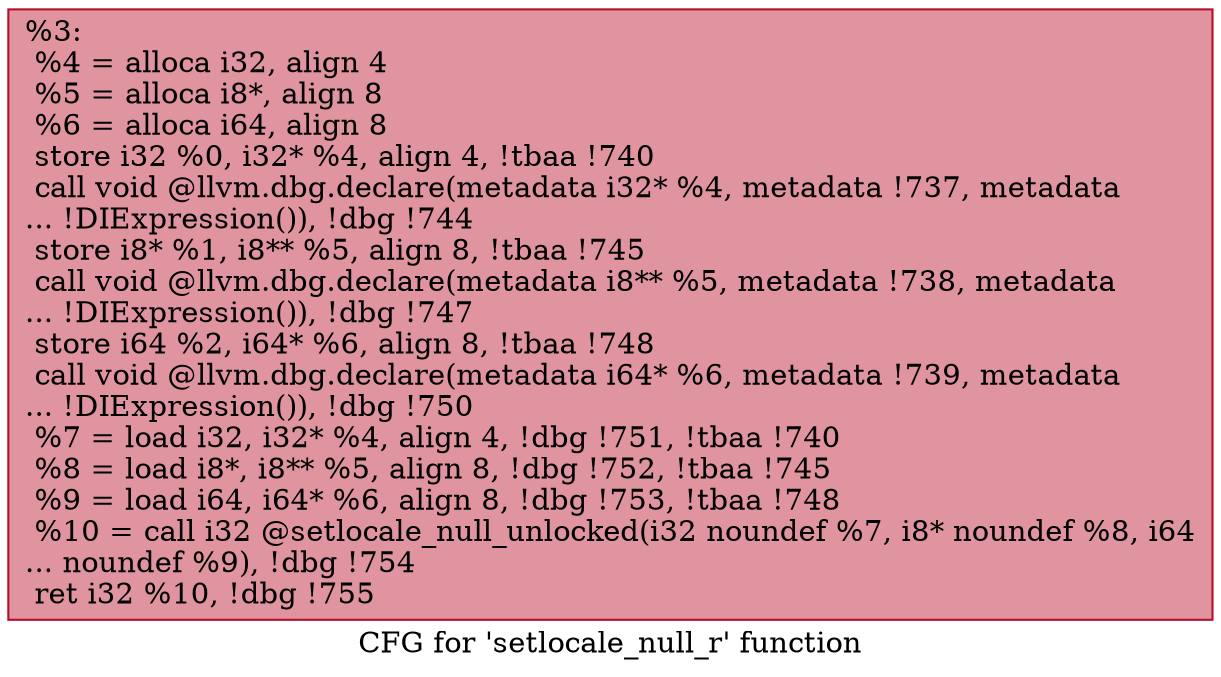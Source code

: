 digraph "CFG for 'setlocale_null_r' function" {
	label="CFG for 'setlocale_null_r' function";

	Node0xde09c0 [shape=record,color="#b70d28ff", style=filled, fillcolor="#b70d2870",label="{%3:\l  %4 = alloca i32, align 4\l  %5 = alloca i8*, align 8\l  %6 = alloca i64, align 8\l  store i32 %0, i32* %4, align 4, !tbaa !740\l  call void @llvm.dbg.declare(metadata i32* %4, metadata !737, metadata\l... !DIExpression()), !dbg !744\l  store i8* %1, i8** %5, align 8, !tbaa !745\l  call void @llvm.dbg.declare(metadata i8** %5, metadata !738, metadata\l... !DIExpression()), !dbg !747\l  store i64 %2, i64* %6, align 8, !tbaa !748\l  call void @llvm.dbg.declare(metadata i64* %6, metadata !739, metadata\l... !DIExpression()), !dbg !750\l  %7 = load i32, i32* %4, align 4, !dbg !751, !tbaa !740\l  %8 = load i8*, i8** %5, align 8, !dbg !752, !tbaa !745\l  %9 = load i64, i64* %6, align 8, !dbg !753, !tbaa !748\l  %10 = call i32 @setlocale_null_unlocked(i32 noundef %7, i8* noundef %8, i64\l... noundef %9), !dbg !754\l  ret i32 %10, !dbg !755\l}"];
}
